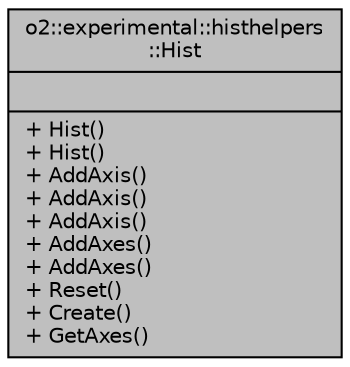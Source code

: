 digraph "o2::experimental::histhelpers::Hist"
{
 // INTERACTIVE_SVG=YES
  bgcolor="transparent";
  edge [fontname="Helvetica",fontsize="10",labelfontname="Helvetica",labelfontsize="10"];
  node [fontname="Helvetica",fontsize="10",shape=record];
  Node1 [label="{o2::experimental::histhelpers\l::Hist\n||+ Hist()\l+ Hist()\l+ AddAxis()\l+ AddAxis()\l+ AddAxis()\l+ AddAxes()\l+ AddAxes()\l+ Reset()\l+ Create()\l+ GetAxes()\l}",height=0.2,width=0.4,color="black", fillcolor="grey75", style="filled", fontcolor="black"];
}
